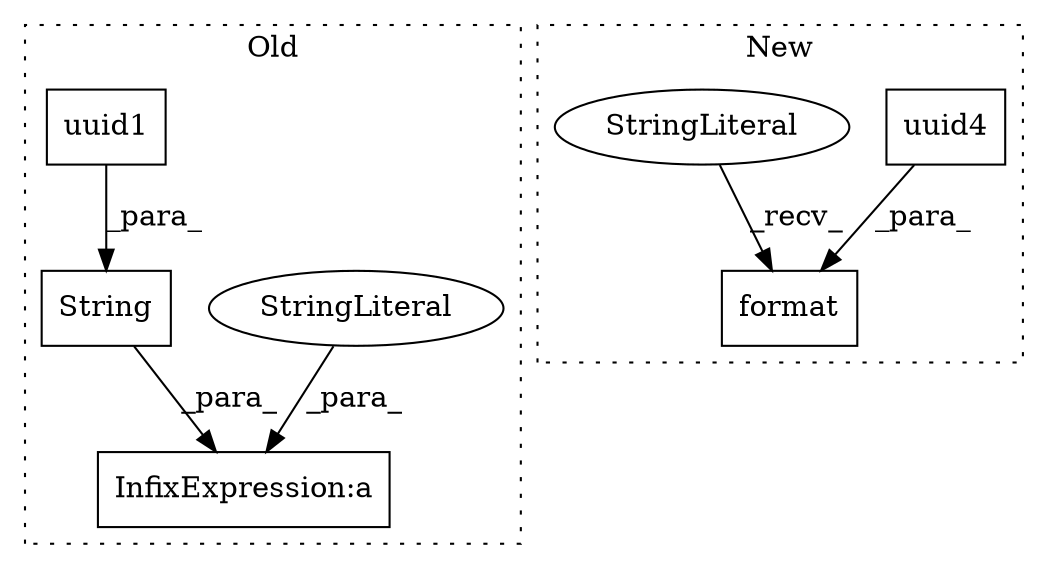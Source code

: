 digraph G {
subgraph cluster0 {
1 [label="String" a="32" s="544,563" l="7,1" shape="box"];
4 [label="InfixExpression:a" a="27" s="541" l="3" shape="box"];
6 [label="StringLiteral" a="45" s="515" l="26" shape="ellipse"];
7 [label="uuid1" a="32" s="556" l="7" shape="box"];
label = "Old";
style="dotted";
}
subgraph cluster1 {
2 [label="uuid4" a="32" s="536" l="7" shape="box"];
3 [label="format" a="32" s="524,543" l="7,1" shape="box"];
5 [label="StringLiteral" a="45" s="514" l="9" shape="ellipse"];
label = "New";
style="dotted";
}
1 -> 4 [label="_para_"];
2 -> 3 [label="_para_"];
5 -> 3 [label="_recv_"];
6 -> 4 [label="_para_"];
7 -> 1 [label="_para_"];
}